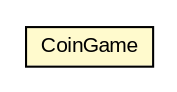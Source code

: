 #!/usr/local/bin/dot
#
# Class diagram 
# Generated by UMLGraph version R5_6 (http://www.umlgraph.org/)
#

digraph G {
	edge [fontname="arial",fontsize=10,labelfontname="arial",labelfontsize=10];
	node [fontname="arial",fontsize=10,shape=plaintext];
	nodesep=0.25;
	ranksep=0.5;
	// java_oo.coingame.CoinGame
	c1614 [label=<<table title="java_oo.coingame.CoinGame" border="0" cellborder="1" cellspacing="0" cellpadding="2" port="p" bgcolor="lemonChiffon" href="./CoinGame.html">
		<tr><td><table border="0" cellspacing="0" cellpadding="1">
<tr><td align="center" balign="center"> CoinGame </td></tr>
		</table></td></tr>
		</table>>, URL="./CoinGame.html", fontname="arial", fontcolor="black", fontsize=10.0];
}

